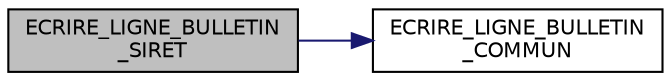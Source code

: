 digraph "ECRIRE_LIGNE_BULLETIN_SIRET"
{
 // INTERACTIVE_SVG=YES
  edge [fontname="Helvetica",fontsize="10",labelfontname="Helvetica",labelfontsize="10"];
  node [fontname="Helvetica",fontsize="10",shape=record];
  rankdir="LR";
  Node48 [label="ECRIRE_LIGNE_BULLETIN\l_SIRET",height=0.2,width=0.4,color="black", fillcolor="grey75", style="filled", fontcolor="black"];
  Node48 -> Node49 [color="midnightblue",fontsize="10",style="solid",fontname="Helvetica"];
  Node49 [label="ECRIRE_LIGNE_BULLETIN\l_COMMUN",height=0.2,width=0.4,color="black", fillcolor="white", style="filled",URL="$table_8cpp.html#a4c2fb8f5119259a3b8fd7e2867a554d2",tooltip="Ecrit une ligne de bulletin de paye pour un agent donné dans le fichier CSV Bulletins.paie  . "];
}
